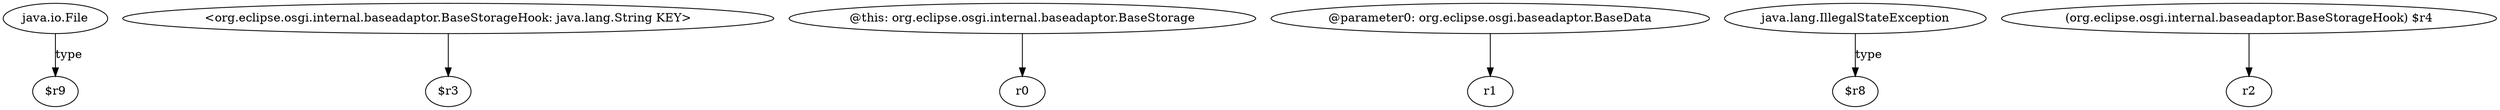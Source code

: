 digraph g {
0[label="java.io.File"]
1[label="$r9"]
0->1[label="type"]
2[label="<org.eclipse.osgi.internal.baseadaptor.BaseStorageHook: java.lang.String KEY>"]
3[label="$r3"]
2->3[label=""]
4[label="@this: org.eclipse.osgi.internal.baseadaptor.BaseStorage"]
5[label="r0"]
4->5[label=""]
6[label="@parameter0: org.eclipse.osgi.baseadaptor.BaseData"]
7[label="r1"]
6->7[label=""]
8[label="java.lang.IllegalStateException"]
9[label="$r8"]
8->9[label="type"]
10[label="(org.eclipse.osgi.internal.baseadaptor.BaseStorageHook) $r4"]
11[label="r2"]
10->11[label=""]
}